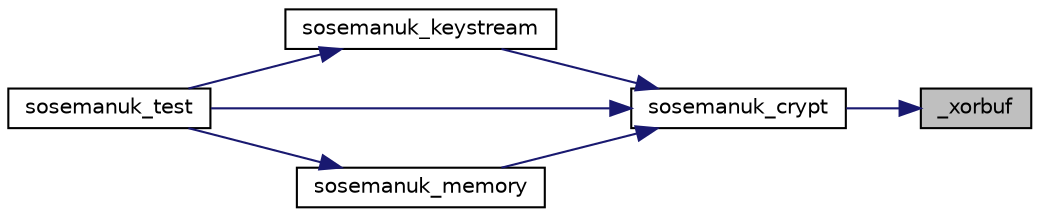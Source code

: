 digraph "_xorbuf"
{
 // LATEX_PDF_SIZE
  edge [fontname="Helvetica",fontsize="10",labelfontname="Helvetica",labelfontsize="10"];
  node [fontname="Helvetica",fontsize="10",shape=record];
  rankdir="RL";
  Node7 [label="_xorbuf",height=0.2,width=0.4,color="black", fillcolor="grey75", style="filled", fontcolor="black",tooltip=" "];
  Node7 -> Node8 [dir="back",color="midnightblue",fontsize="10",style="solid",fontname="Helvetica"];
  Node8 [label="sosemanuk_crypt",height=0.2,width=0.4,color="black", fillcolor="white", style="filled",URL="$sosemanuk_8c.html#ae473e1b8845f3b37e79e6c099e54247c",tooltip=" "];
  Node8 -> Node9 [dir="back",color="midnightblue",fontsize="10",style="solid",fontname="Helvetica"];
  Node9 [label="sosemanuk_keystream",height=0.2,width=0.4,color="black", fillcolor="white", style="filled",URL="$sosemanuk_8c.html#ac9cf23b2cb5a1585248c91498f3dd026",tooltip=" "];
  Node9 -> Node10 [dir="back",color="midnightblue",fontsize="10",style="solid",fontname="Helvetica"];
  Node10 [label="sosemanuk_test",height=0.2,width=0.4,color="black", fillcolor="white", style="filled",URL="$sosemanuk__test_8c.html#a56d20dc99a9bd776ac8f303c19e8c15b",tooltip=" "];
  Node8 -> Node11 [dir="back",color="midnightblue",fontsize="10",style="solid",fontname="Helvetica"];
  Node11 [label="sosemanuk_memory",height=0.2,width=0.4,color="black", fillcolor="white", style="filled",URL="$sosemanuk__memory_8c.html#af5bb4d327884d7b137ddf18366f8d47d",tooltip="Encrypt (or decrypt) bytes of ciphertext (or plaintext) with Sosemanuk."];
  Node11 -> Node10 [dir="back",color="midnightblue",fontsize="10",style="solid",fontname="Helvetica"];
  Node8 -> Node10 [dir="back",color="midnightblue",fontsize="10",style="solid",fontname="Helvetica"];
}
